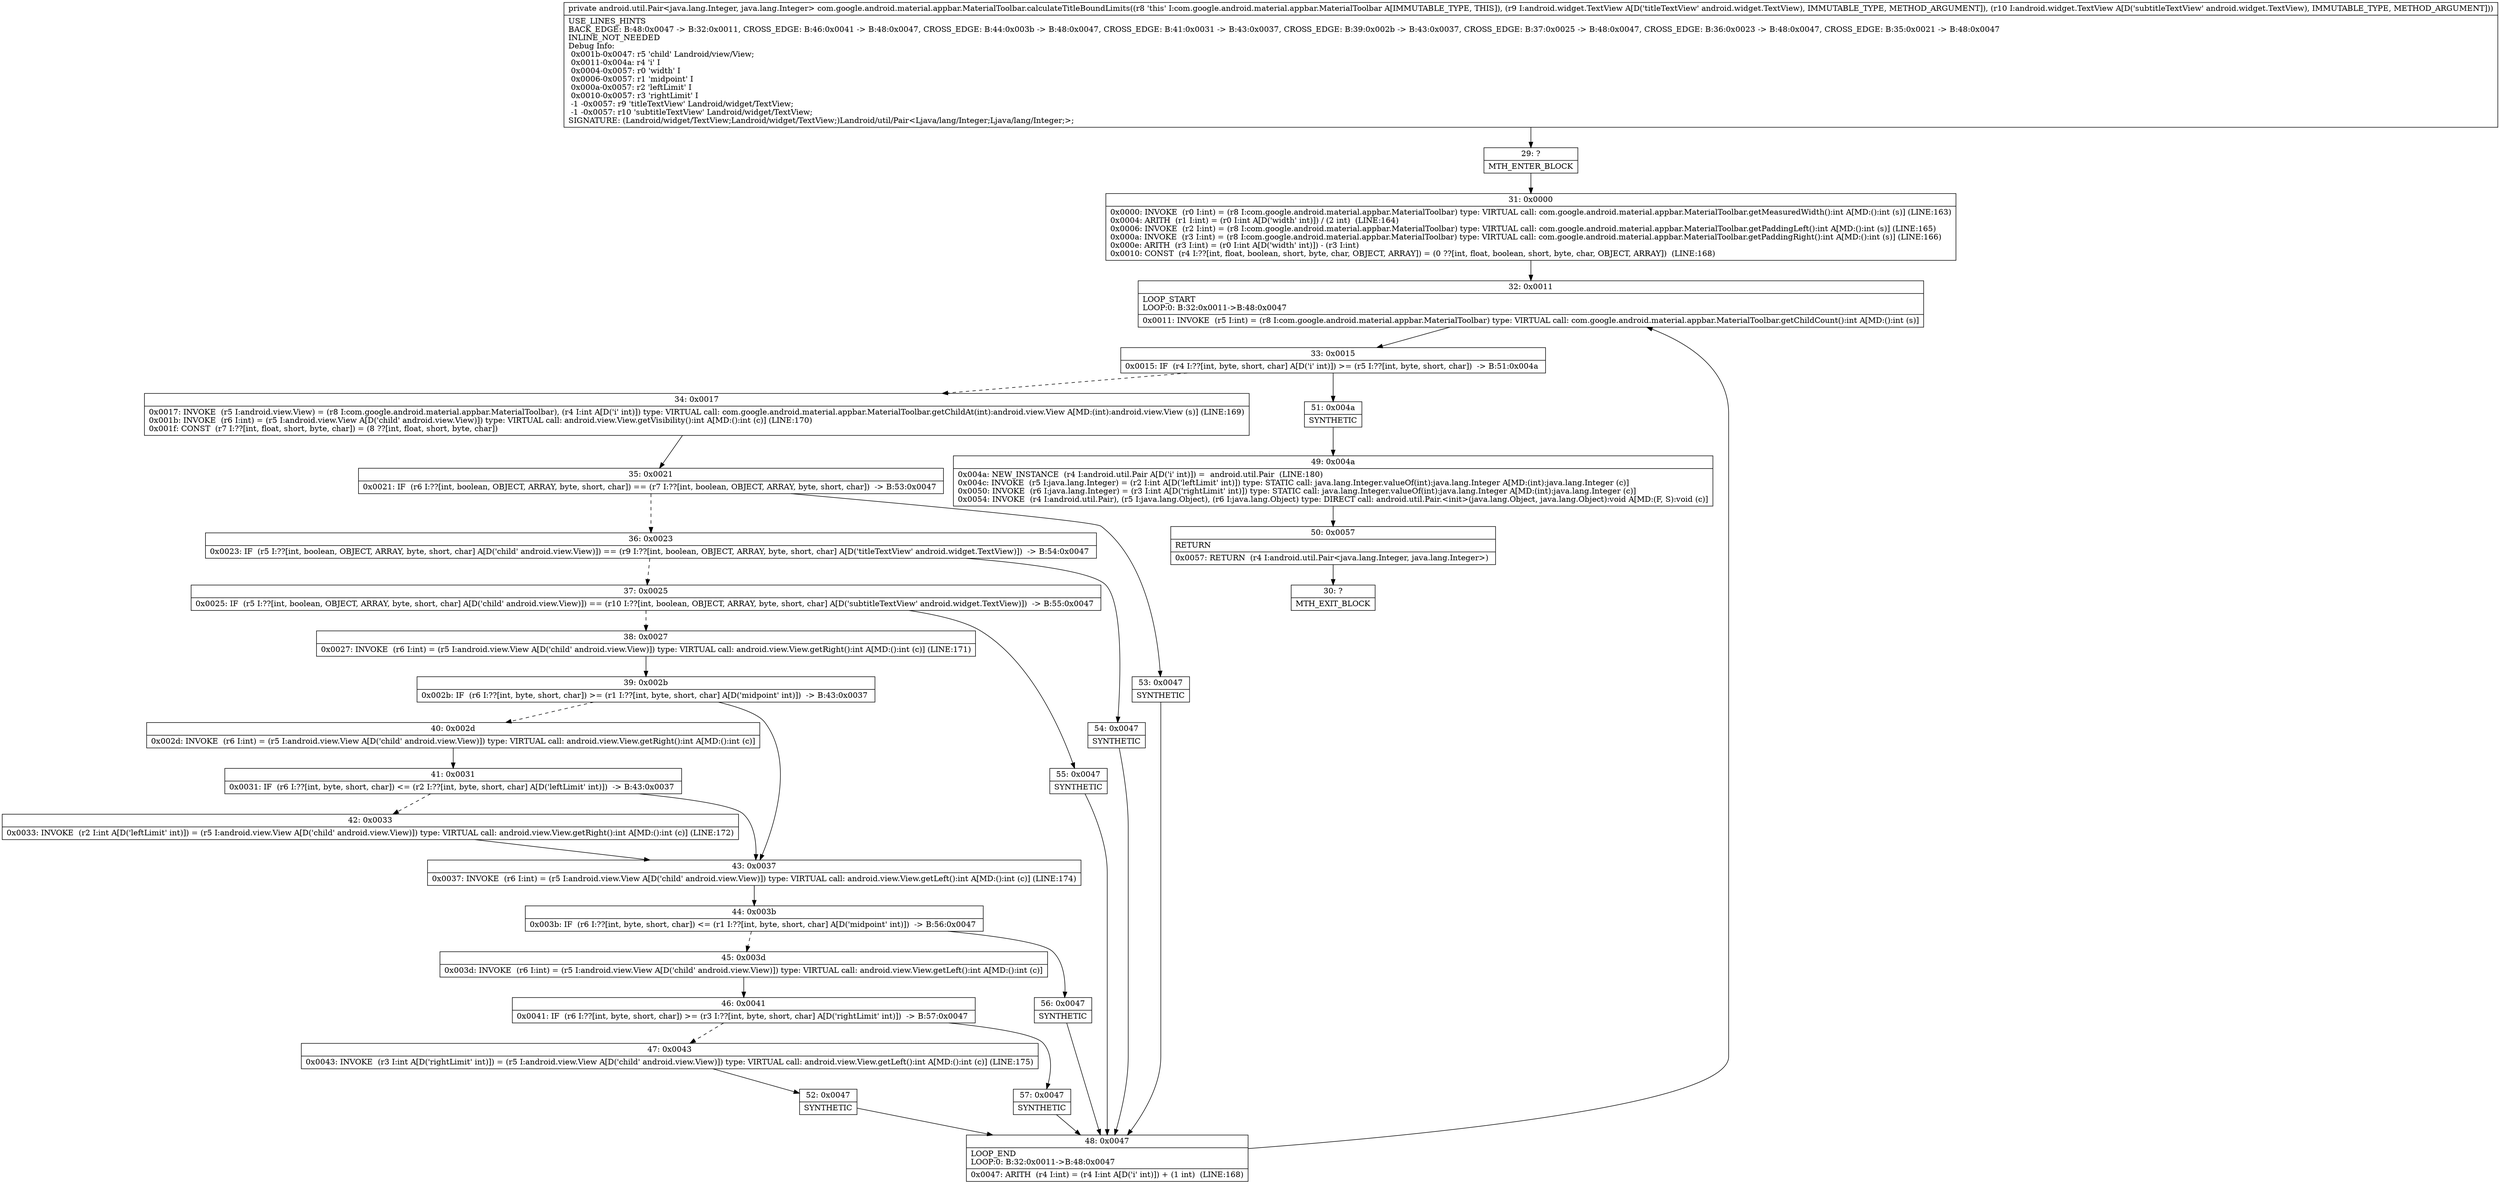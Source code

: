 digraph "CFG forcom.google.android.material.appbar.MaterialToolbar.calculateTitleBoundLimits(Landroid\/widget\/TextView;Landroid\/widget\/TextView;)Landroid\/util\/Pair;" {
Node_29 [shape=record,label="{29\:\ ?|MTH_ENTER_BLOCK\l}"];
Node_31 [shape=record,label="{31\:\ 0x0000|0x0000: INVOKE  (r0 I:int) = (r8 I:com.google.android.material.appbar.MaterialToolbar) type: VIRTUAL call: com.google.android.material.appbar.MaterialToolbar.getMeasuredWidth():int A[MD:():int (s)] (LINE:163)\l0x0004: ARITH  (r1 I:int) = (r0 I:int A[D('width' int)]) \/ (2 int)  (LINE:164)\l0x0006: INVOKE  (r2 I:int) = (r8 I:com.google.android.material.appbar.MaterialToolbar) type: VIRTUAL call: com.google.android.material.appbar.MaterialToolbar.getPaddingLeft():int A[MD:():int (s)] (LINE:165)\l0x000a: INVOKE  (r3 I:int) = (r8 I:com.google.android.material.appbar.MaterialToolbar) type: VIRTUAL call: com.google.android.material.appbar.MaterialToolbar.getPaddingRight():int A[MD:():int (s)] (LINE:166)\l0x000e: ARITH  (r3 I:int) = (r0 I:int A[D('width' int)]) \- (r3 I:int) \l0x0010: CONST  (r4 I:??[int, float, boolean, short, byte, char, OBJECT, ARRAY]) = (0 ??[int, float, boolean, short, byte, char, OBJECT, ARRAY])  (LINE:168)\l}"];
Node_32 [shape=record,label="{32\:\ 0x0011|LOOP_START\lLOOP:0: B:32:0x0011\-\>B:48:0x0047\l|0x0011: INVOKE  (r5 I:int) = (r8 I:com.google.android.material.appbar.MaterialToolbar) type: VIRTUAL call: com.google.android.material.appbar.MaterialToolbar.getChildCount():int A[MD:():int (s)]\l}"];
Node_33 [shape=record,label="{33\:\ 0x0015|0x0015: IF  (r4 I:??[int, byte, short, char] A[D('i' int)]) \>= (r5 I:??[int, byte, short, char])  \-\> B:51:0x004a \l}"];
Node_34 [shape=record,label="{34\:\ 0x0017|0x0017: INVOKE  (r5 I:android.view.View) = (r8 I:com.google.android.material.appbar.MaterialToolbar), (r4 I:int A[D('i' int)]) type: VIRTUAL call: com.google.android.material.appbar.MaterialToolbar.getChildAt(int):android.view.View A[MD:(int):android.view.View (s)] (LINE:169)\l0x001b: INVOKE  (r6 I:int) = (r5 I:android.view.View A[D('child' android.view.View)]) type: VIRTUAL call: android.view.View.getVisibility():int A[MD:():int (c)] (LINE:170)\l0x001f: CONST  (r7 I:??[int, float, short, byte, char]) = (8 ??[int, float, short, byte, char]) \l}"];
Node_35 [shape=record,label="{35\:\ 0x0021|0x0021: IF  (r6 I:??[int, boolean, OBJECT, ARRAY, byte, short, char]) == (r7 I:??[int, boolean, OBJECT, ARRAY, byte, short, char])  \-\> B:53:0x0047 \l}"];
Node_36 [shape=record,label="{36\:\ 0x0023|0x0023: IF  (r5 I:??[int, boolean, OBJECT, ARRAY, byte, short, char] A[D('child' android.view.View)]) == (r9 I:??[int, boolean, OBJECT, ARRAY, byte, short, char] A[D('titleTextView' android.widget.TextView)])  \-\> B:54:0x0047 \l}"];
Node_37 [shape=record,label="{37\:\ 0x0025|0x0025: IF  (r5 I:??[int, boolean, OBJECT, ARRAY, byte, short, char] A[D('child' android.view.View)]) == (r10 I:??[int, boolean, OBJECT, ARRAY, byte, short, char] A[D('subtitleTextView' android.widget.TextView)])  \-\> B:55:0x0047 \l}"];
Node_38 [shape=record,label="{38\:\ 0x0027|0x0027: INVOKE  (r6 I:int) = (r5 I:android.view.View A[D('child' android.view.View)]) type: VIRTUAL call: android.view.View.getRight():int A[MD:():int (c)] (LINE:171)\l}"];
Node_39 [shape=record,label="{39\:\ 0x002b|0x002b: IF  (r6 I:??[int, byte, short, char]) \>= (r1 I:??[int, byte, short, char] A[D('midpoint' int)])  \-\> B:43:0x0037 \l}"];
Node_40 [shape=record,label="{40\:\ 0x002d|0x002d: INVOKE  (r6 I:int) = (r5 I:android.view.View A[D('child' android.view.View)]) type: VIRTUAL call: android.view.View.getRight():int A[MD:():int (c)]\l}"];
Node_41 [shape=record,label="{41\:\ 0x0031|0x0031: IF  (r6 I:??[int, byte, short, char]) \<= (r2 I:??[int, byte, short, char] A[D('leftLimit' int)])  \-\> B:43:0x0037 \l}"];
Node_42 [shape=record,label="{42\:\ 0x0033|0x0033: INVOKE  (r2 I:int A[D('leftLimit' int)]) = (r5 I:android.view.View A[D('child' android.view.View)]) type: VIRTUAL call: android.view.View.getRight():int A[MD:():int (c)] (LINE:172)\l}"];
Node_43 [shape=record,label="{43\:\ 0x0037|0x0037: INVOKE  (r6 I:int) = (r5 I:android.view.View A[D('child' android.view.View)]) type: VIRTUAL call: android.view.View.getLeft():int A[MD:():int (c)] (LINE:174)\l}"];
Node_44 [shape=record,label="{44\:\ 0x003b|0x003b: IF  (r6 I:??[int, byte, short, char]) \<= (r1 I:??[int, byte, short, char] A[D('midpoint' int)])  \-\> B:56:0x0047 \l}"];
Node_45 [shape=record,label="{45\:\ 0x003d|0x003d: INVOKE  (r6 I:int) = (r5 I:android.view.View A[D('child' android.view.View)]) type: VIRTUAL call: android.view.View.getLeft():int A[MD:():int (c)]\l}"];
Node_46 [shape=record,label="{46\:\ 0x0041|0x0041: IF  (r6 I:??[int, byte, short, char]) \>= (r3 I:??[int, byte, short, char] A[D('rightLimit' int)])  \-\> B:57:0x0047 \l}"];
Node_47 [shape=record,label="{47\:\ 0x0043|0x0043: INVOKE  (r3 I:int A[D('rightLimit' int)]) = (r5 I:android.view.View A[D('child' android.view.View)]) type: VIRTUAL call: android.view.View.getLeft():int A[MD:():int (c)] (LINE:175)\l}"];
Node_52 [shape=record,label="{52\:\ 0x0047|SYNTHETIC\l}"];
Node_48 [shape=record,label="{48\:\ 0x0047|LOOP_END\lLOOP:0: B:32:0x0011\-\>B:48:0x0047\l|0x0047: ARITH  (r4 I:int) = (r4 I:int A[D('i' int)]) + (1 int)  (LINE:168)\l}"];
Node_57 [shape=record,label="{57\:\ 0x0047|SYNTHETIC\l}"];
Node_56 [shape=record,label="{56\:\ 0x0047|SYNTHETIC\l}"];
Node_55 [shape=record,label="{55\:\ 0x0047|SYNTHETIC\l}"];
Node_54 [shape=record,label="{54\:\ 0x0047|SYNTHETIC\l}"];
Node_53 [shape=record,label="{53\:\ 0x0047|SYNTHETIC\l}"];
Node_51 [shape=record,label="{51\:\ 0x004a|SYNTHETIC\l}"];
Node_49 [shape=record,label="{49\:\ 0x004a|0x004a: NEW_INSTANCE  (r4 I:android.util.Pair A[D('i' int)]) =  android.util.Pair  (LINE:180)\l0x004c: INVOKE  (r5 I:java.lang.Integer) = (r2 I:int A[D('leftLimit' int)]) type: STATIC call: java.lang.Integer.valueOf(int):java.lang.Integer A[MD:(int):java.lang.Integer (c)]\l0x0050: INVOKE  (r6 I:java.lang.Integer) = (r3 I:int A[D('rightLimit' int)]) type: STATIC call: java.lang.Integer.valueOf(int):java.lang.Integer A[MD:(int):java.lang.Integer (c)]\l0x0054: INVOKE  (r4 I:android.util.Pair), (r5 I:java.lang.Object), (r6 I:java.lang.Object) type: DIRECT call: android.util.Pair.\<init\>(java.lang.Object, java.lang.Object):void A[MD:(F, S):void (c)]\l}"];
Node_50 [shape=record,label="{50\:\ 0x0057|RETURN\l|0x0057: RETURN  (r4 I:android.util.Pair\<java.lang.Integer, java.lang.Integer\>) \l}"];
Node_30 [shape=record,label="{30\:\ ?|MTH_EXIT_BLOCK\l}"];
MethodNode[shape=record,label="{private android.util.Pair\<java.lang.Integer, java.lang.Integer\> com.google.android.material.appbar.MaterialToolbar.calculateTitleBoundLimits((r8 'this' I:com.google.android.material.appbar.MaterialToolbar A[IMMUTABLE_TYPE, THIS]), (r9 I:android.widget.TextView A[D('titleTextView' android.widget.TextView), IMMUTABLE_TYPE, METHOD_ARGUMENT]), (r10 I:android.widget.TextView A[D('subtitleTextView' android.widget.TextView), IMMUTABLE_TYPE, METHOD_ARGUMENT]))  | USE_LINES_HINTS\lBACK_EDGE: B:48:0x0047 \-\> B:32:0x0011, CROSS_EDGE: B:46:0x0041 \-\> B:48:0x0047, CROSS_EDGE: B:44:0x003b \-\> B:48:0x0047, CROSS_EDGE: B:41:0x0031 \-\> B:43:0x0037, CROSS_EDGE: B:39:0x002b \-\> B:43:0x0037, CROSS_EDGE: B:37:0x0025 \-\> B:48:0x0047, CROSS_EDGE: B:36:0x0023 \-\> B:48:0x0047, CROSS_EDGE: B:35:0x0021 \-\> B:48:0x0047\lINLINE_NOT_NEEDED\lDebug Info:\l  0x001b\-0x0047: r5 'child' Landroid\/view\/View;\l  0x0011\-0x004a: r4 'i' I\l  0x0004\-0x0057: r0 'width' I\l  0x0006\-0x0057: r1 'midpoint' I\l  0x000a\-0x0057: r2 'leftLimit' I\l  0x0010\-0x0057: r3 'rightLimit' I\l  \-1 \-0x0057: r9 'titleTextView' Landroid\/widget\/TextView;\l  \-1 \-0x0057: r10 'subtitleTextView' Landroid\/widget\/TextView;\lSIGNATURE: (Landroid\/widget\/TextView;Landroid\/widget\/TextView;)Landroid\/util\/Pair\<Ljava\/lang\/Integer;Ljava\/lang\/Integer;\>;\l}"];
MethodNode -> Node_29;Node_29 -> Node_31;
Node_31 -> Node_32;
Node_32 -> Node_33;
Node_33 -> Node_34[style=dashed];
Node_33 -> Node_51;
Node_34 -> Node_35;
Node_35 -> Node_36[style=dashed];
Node_35 -> Node_53;
Node_36 -> Node_37[style=dashed];
Node_36 -> Node_54;
Node_37 -> Node_38[style=dashed];
Node_37 -> Node_55;
Node_38 -> Node_39;
Node_39 -> Node_40[style=dashed];
Node_39 -> Node_43;
Node_40 -> Node_41;
Node_41 -> Node_42[style=dashed];
Node_41 -> Node_43;
Node_42 -> Node_43;
Node_43 -> Node_44;
Node_44 -> Node_45[style=dashed];
Node_44 -> Node_56;
Node_45 -> Node_46;
Node_46 -> Node_47[style=dashed];
Node_46 -> Node_57;
Node_47 -> Node_52;
Node_52 -> Node_48;
Node_48 -> Node_32;
Node_57 -> Node_48;
Node_56 -> Node_48;
Node_55 -> Node_48;
Node_54 -> Node_48;
Node_53 -> Node_48;
Node_51 -> Node_49;
Node_49 -> Node_50;
Node_50 -> Node_30;
}

